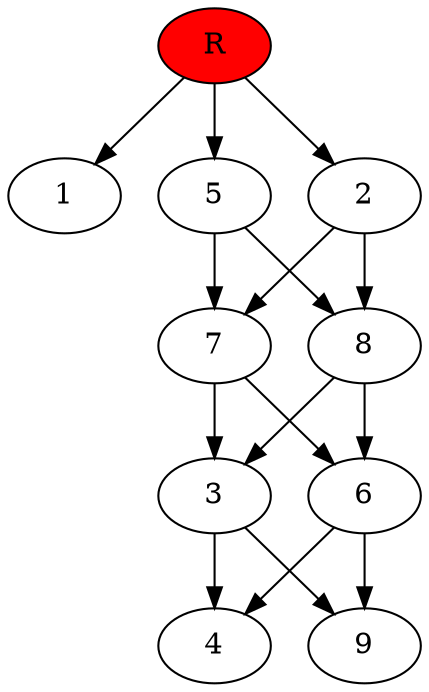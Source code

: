 digraph prb16855 {
	1
	2
	3
	4
	5
	6
	7
	8
	R [fillcolor="#ff0000" style=filled]
	2 -> 7
	2 -> 8
	3 -> 4
	3 -> 9
	5 -> 7
	5 -> 8
	6 -> 4
	6 -> 9
	7 -> 3
	7 -> 6
	8 -> 3
	8 -> 6
	R -> 1
	R -> 2
	R -> 5
}
